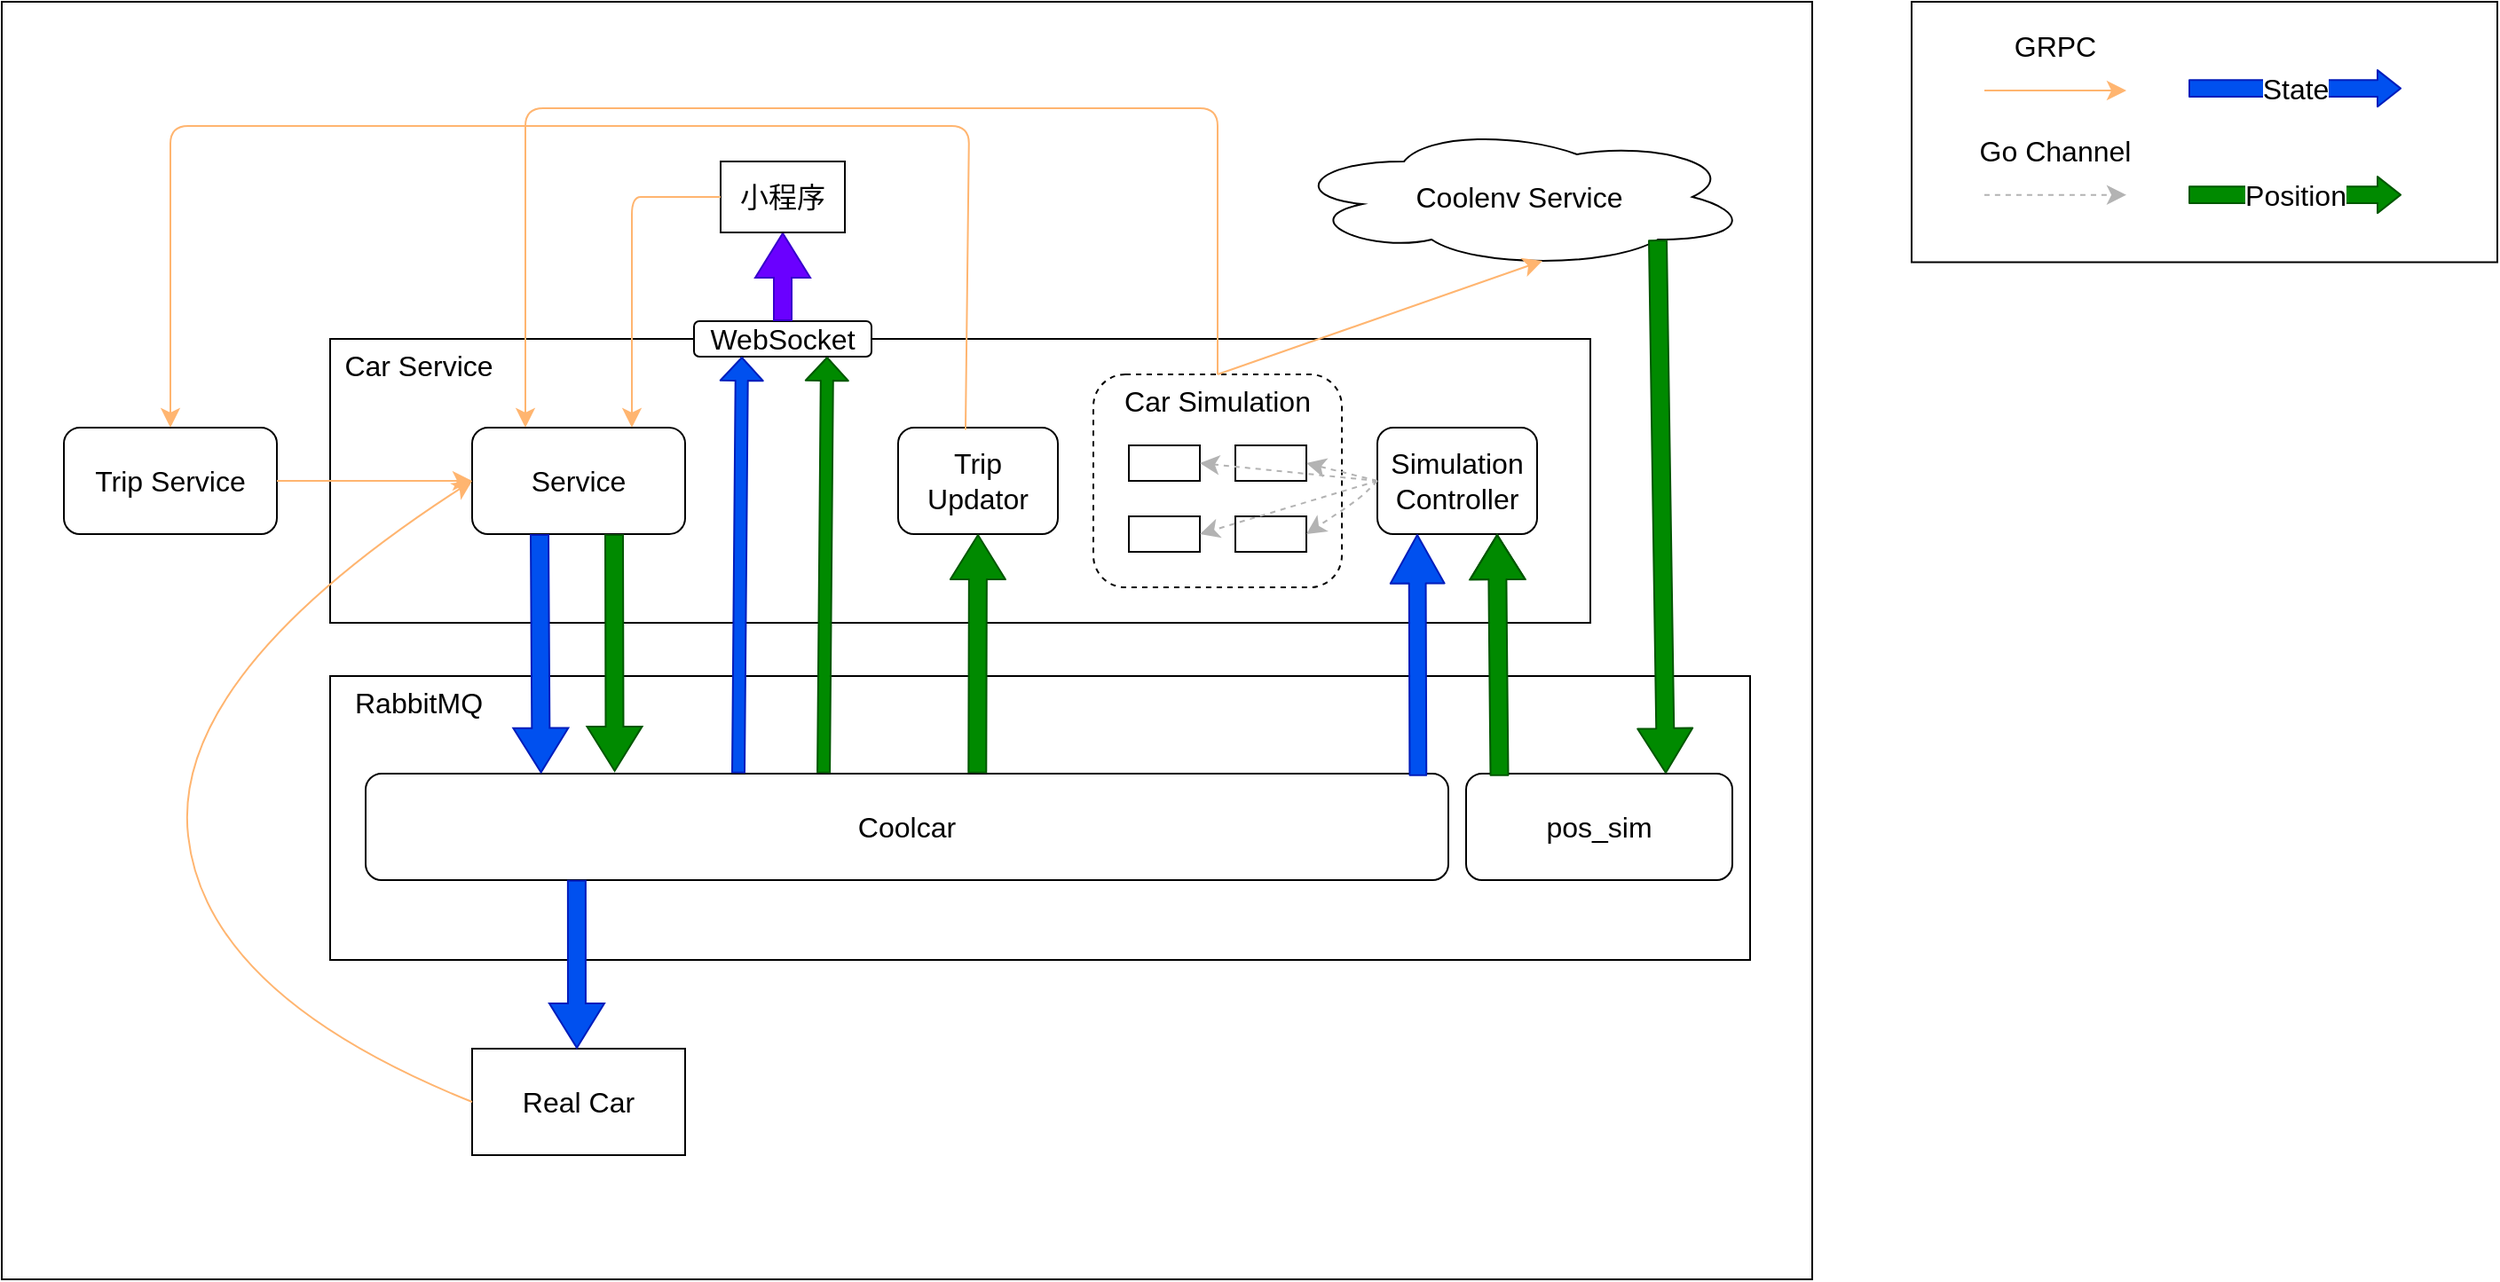 <mxfile version="20.8.16" type="device" pages="4"><diagram id="C5RBs43oDa-KdzZeNtuy" name="汽车服务"><mxGraphModel dx="1727" dy="1173" grid="1" gridSize="10" guides="1" tooltips="1" connect="1" arrows="1" fold="1" page="1" pageScale="1" pageWidth="827" pageHeight="1169" math="0" shadow="0"><root><mxCell id="WIyWlLk6GJQsqaUBKTNV-0"/><mxCell id="WIyWlLk6GJQsqaUBKTNV-1" parent="WIyWlLk6GJQsqaUBKTNV-0"/><mxCell id="1xp7_Ggd1dfBea0VaERh-23" value="" style="rounded=0;whiteSpace=wrap;html=1;fontSize=16;fontColor=#000000;" parent="WIyWlLk6GJQsqaUBKTNV-1" vertex="1"><mxGeometry x="1076" y="70" width="330" height="146.77" as="geometry"/></mxCell><mxCell id="1xp7_Ggd1dfBea0VaERh-8" value="" style="rounded=0;whiteSpace=wrap;html=1;fontSize=26;" parent="WIyWlLk6GJQsqaUBKTNV-1" vertex="1"><mxGeometry y="70" width="1020" height="720" as="geometry"/></mxCell><mxCell id="50MonctWblhKph8kyyen-0" value="" style="rounded=0;whiteSpace=wrap;html=1;fontSize=16;" parent="WIyWlLk6GJQsqaUBKTNV-1" vertex="1"><mxGeometry x="185" y="260" width="710" height="160" as="geometry"/></mxCell><mxCell id="50MonctWblhKph8kyyen-1" value="Car Service" style="text;html=1;strokeColor=none;fillColor=none;align=center;verticalAlign=middle;whiteSpace=wrap;rounded=0;fontSize=16;" parent="WIyWlLk6GJQsqaUBKTNV-1" vertex="1"><mxGeometry x="185" y="260" width="100" height="30" as="geometry"/></mxCell><mxCell id="50MonctWblhKph8kyyen-2" value="" style="rounded=0;whiteSpace=wrap;html=1;fontSize=16;" parent="WIyWlLk6GJQsqaUBKTNV-1" vertex="1"><mxGeometry x="185" y="450" width="800" height="160" as="geometry"/></mxCell><mxCell id="50MonctWblhKph8kyyen-3" value="RabbitMQ" style="text;html=1;strokeColor=none;fillColor=none;align=center;verticalAlign=middle;whiteSpace=wrap;rounded=0;fontSize=16;" parent="WIyWlLk6GJQsqaUBKTNV-1" vertex="1"><mxGeometry x="185" y="450" width="100" height="30" as="geometry"/></mxCell><mxCell id="50MonctWblhKph8kyyen-4" value="Coolcar" style="rounded=1;whiteSpace=wrap;html=1;fontSize=16;" parent="WIyWlLk6GJQsqaUBKTNV-1" vertex="1"><mxGeometry x="205" y="505" width="610" height="60" as="geometry"/></mxCell><mxCell id="50MonctWblhKph8kyyen-5" value="Service" style="rounded=1;whiteSpace=wrap;html=1;fontSize=16;" parent="WIyWlLk6GJQsqaUBKTNV-1" vertex="1"><mxGeometry x="265" y="310" width="120" height="60" as="geometry"/></mxCell><mxCell id="50MonctWblhKph8kyyen-7" value="Real&amp;nbsp;Car" style="rounded=0;whiteSpace=wrap;html=1;fontSize=16;" parent="WIyWlLk6GJQsqaUBKTNV-1" vertex="1"><mxGeometry x="265" y="660" width="120" height="60" as="geometry"/></mxCell><mxCell id="50MonctWblhKph8kyyen-8" value="Trip Service" style="rounded=1;whiteSpace=wrap;html=1;fontSize=16;" parent="WIyWlLk6GJQsqaUBKTNV-1" vertex="1"><mxGeometry x="35" y="310" width="120" height="60" as="geometry"/></mxCell><mxCell id="50MonctWblhKph8kyyen-9" value="" style="endArrow=classic;html=1;rounded=0;fontSize=12;startSize=8;endSize=8;curved=1;entryX=0;entryY=0.5;entryDx=0;entryDy=0;exitX=1;exitY=0.5;exitDx=0;exitDy=0;strokeColor=#FFB570;" parent="WIyWlLk6GJQsqaUBKTNV-1" source="50MonctWblhKph8kyyen-8" target="50MonctWblhKph8kyyen-5" edge="1"><mxGeometry width="50" height="50" relative="1" as="geometry"><mxPoint x="165" y="390" as="sourcePoint"/><mxPoint x="215" y="340" as="targetPoint"/></mxGeometry></mxCell><mxCell id="50MonctWblhKph8kyyen-10" value="" style="endArrow=classic;html=1;rounded=0;fontSize=12;startSize=8;endSize=8;curved=1;exitX=0;exitY=0.5;exitDx=0;exitDy=0;entryX=0;entryY=0.5;entryDx=0;entryDy=0;fillColor=#ffcc99;strokeColor=#FFB570;" parent="WIyWlLk6GJQsqaUBKTNV-1" source="50MonctWblhKph8kyyen-7" target="50MonctWblhKph8kyyen-5" edge="1"><mxGeometry width="50" height="50" relative="1" as="geometry"><mxPoint x="95" y="650" as="sourcePoint"/><mxPoint x="145" y="600" as="targetPoint"/><Array as="points"><mxPoint x="115" y="630"/><mxPoint x="95" y="450"/></Array></mxGeometry></mxCell><mxCell id="50MonctWblhKph8kyyen-11" value="" style="shape=flexArrow;endArrow=classic;html=1;rounded=0;fontSize=12;startSize=8;endSize=8;curved=1;exitX=0.5;exitY=1;exitDx=0;exitDy=0;entryX=0.162;entryY=-0.003;entryDx=0;entryDy=0;entryPerimeter=0;fillColor=#0050ef;strokeColor=#001DBC;" parent="WIyWlLk6GJQsqaUBKTNV-1" target="50MonctWblhKph8kyyen-4" edge="1"><mxGeometry width="50" height="50" relative="1" as="geometry"><mxPoint x="303" y="370" as="sourcePoint"/><mxPoint x="303" y="500" as="targetPoint"/></mxGeometry></mxCell><mxCell id="50MonctWblhKph8kyyen-12" value="" style="shape=flexArrow;endArrow=classic;html=1;rounded=0;fontSize=12;startSize=8;endSize=8;curved=1;exitX=0.195;exitY=0.997;exitDx=0;exitDy=0;fillColor=#0050ef;strokeColor=#001DBC;exitPerimeter=0;" parent="WIyWlLk6GJQsqaUBKTNV-1" source="50MonctWblhKph8kyyen-4" edge="1"><mxGeometry width="50" height="50" relative="1" as="geometry"><mxPoint x="305" y="630" as="sourcePoint"/><mxPoint x="324" y="660" as="targetPoint"/></mxGeometry></mxCell><mxCell id="50MonctWblhKph8kyyen-13" value="" style="shape=flexArrow;endArrow=classic;html=1;rounded=0;fontSize=12;startSize=8;endSize=8;curved=1;exitX=0.5;exitY=1;exitDx=0;exitDy=0;entryX=0.23;entryY=-0.017;entryDx=0;entryDy=0;entryPerimeter=0;fillColor=#008a00;strokeColor=#005700;" parent="WIyWlLk6GJQsqaUBKTNV-1" target="50MonctWblhKph8kyyen-4" edge="1"><mxGeometry width="50" height="50" relative="1" as="geometry"><mxPoint x="345" y="370" as="sourcePoint"/><mxPoint x="345" y="500" as="targetPoint"/></mxGeometry></mxCell><mxCell id="50MonctWblhKph8kyyen-14" value="WebSocket" style="rounded=1;whiteSpace=wrap;html=1;fontSize=16;" parent="WIyWlLk6GJQsqaUBKTNV-1" vertex="1"><mxGeometry x="390" y="250" width="100" height="20" as="geometry"/></mxCell><mxCell id="50MonctWblhKph8kyyen-17" value="" style="shape=flexArrow;endArrow=classic;html=1;rounded=0;fontSize=12;startSize=8;endSize=8;curved=1;exitX=0.5;exitY=0;exitDx=0;exitDy=0;fillColor=#6a00ff;strokeColor=#3700CC;entryX=0.5;entryY=1;entryDx=0;entryDy=0;" parent="WIyWlLk6GJQsqaUBKTNV-1" source="50MonctWblhKph8kyyen-14" target="50MonctWblhKph8kyyen-18" edge="1"><mxGeometry width="50" height="50" relative="1" as="geometry"><mxPoint x="435" y="230" as="sourcePoint"/><mxPoint x="455" y="200" as="targetPoint"/></mxGeometry></mxCell><mxCell id="50MonctWblhKph8kyyen-18" value="小程序" style="rounded=0;whiteSpace=wrap;html=1;fontSize=16;" parent="WIyWlLk6GJQsqaUBKTNV-1" vertex="1"><mxGeometry x="405" y="160" width="70" height="40" as="geometry"/></mxCell><mxCell id="50MonctWblhKph8kyyen-19" value="" style="endArrow=classic;html=1;rounded=1;fontSize=12;startSize=4;endSize=8;exitX=0;exitY=0.5;exitDx=0;exitDy=0;strokeColor=#FFB570;entryX=0.75;entryY=0;entryDx=0;entryDy=0;" parent="WIyWlLk6GJQsqaUBKTNV-1" source="50MonctWblhKph8kyyen-18" target="50MonctWblhKph8kyyen-5" edge="1"><mxGeometry width="50" height="50" relative="1" as="geometry"><mxPoint x="295" y="180" as="sourcePoint"/><mxPoint x="345" y="130" as="targetPoint"/><Array as="points"><mxPoint x="375" y="180"/><mxPoint x="355" y="180"/></Array></mxGeometry></mxCell><mxCell id="50MonctWblhKph8kyyen-20" value="Trip Updator" style="rounded=1;whiteSpace=wrap;html=1;fontSize=16;" parent="WIyWlLk6GJQsqaUBKTNV-1" vertex="1"><mxGeometry x="505" y="310" width="90" height="60" as="geometry"/></mxCell><mxCell id="50MonctWblhKph8kyyen-22" value="" style="endArrow=classic;html=1;rounded=1;fontSize=12;startSize=4;endSize=8;entryX=0.5;entryY=0;entryDx=0;entryDy=0;fillColor=#ffcc99;strokeColor=#FFB570;exitX=0.422;exitY=0.02;exitDx=0;exitDy=0;exitPerimeter=0;" parent="WIyWlLk6GJQsqaUBKTNV-1" source="50MonctWblhKph8kyyen-20" target="50MonctWblhKph8kyyen-8" edge="1"><mxGeometry width="50" height="50" relative="1" as="geometry"><mxPoint x="575" y="310" as="sourcePoint"/><mxPoint x="625" y="260" as="targetPoint"/><Array as="points"><mxPoint x="545" y="140"/><mxPoint x="95" y="140"/></Array></mxGeometry></mxCell><mxCell id="50MonctWblhKph8kyyen-23" value="pos_sim" style="rounded=1;whiteSpace=wrap;html=1;fontSize=16;" parent="WIyWlLk6GJQsqaUBKTNV-1" vertex="1"><mxGeometry x="825" y="505" width="150" height="60" as="geometry"/></mxCell><mxCell id="50MonctWblhKph8kyyen-24" value="Simulation Controller" style="rounded=1;whiteSpace=wrap;html=1;fontSize=16;" parent="WIyWlLk6GJQsqaUBKTNV-1" vertex="1"><mxGeometry x="775" y="310" width="90" height="60" as="geometry"/></mxCell><mxCell id="50MonctWblhKph8kyyen-25" value="Coolenv Service" style="ellipse;shape=cloud;whiteSpace=wrap;html=1;fontSize=16;" parent="WIyWlLk6GJQsqaUBKTNV-1" vertex="1"><mxGeometry x="725" y="140" width="260" height="80" as="geometry"/></mxCell><mxCell id="50MonctWblhKph8kyyen-26" value="" style="rounded=1;whiteSpace=wrap;html=1;fontSize=16;dashed=1;" parent="WIyWlLk6GJQsqaUBKTNV-1" vertex="1"><mxGeometry x="615" y="280" width="140" height="120" as="geometry"/></mxCell><mxCell id="50MonctWblhKph8kyyen-28" value="" style="shape=flexArrow;endArrow=classic;html=1;rounded=1;strokeColor=#001DBC;fontSize=12;startSize=4;endSize=8.765;exitX=0.972;exitY=0.023;exitDx=0;exitDy=0;exitPerimeter=0;entryX=0.25;entryY=1;entryDx=0;entryDy=0;fillColor=#0050ef;width=9.412;" parent="WIyWlLk6GJQsqaUBKTNV-1" source="50MonctWblhKph8kyyen-4" target="50MonctWblhKph8kyyen-24" edge="1"><mxGeometry width="50" height="50" relative="1" as="geometry"><mxPoint x="715" y="520" as="sourcePoint"/><mxPoint x="765" y="470" as="targetPoint"/></mxGeometry></mxCell><mxCell id="50MonctWblhKph8kyyen-29" value="" style="shape=flexArrow;endArrow=classic;html=1;rounded=1;strokeColor=#005700;fontSize=12;startSize=4;endSize=8;entryX=0.75;entryY=1;entryDx=0;entryDy=0;exitX=0.125;exitY=0.023;exitDx=0;exitDy=0;exitPerimeter=0;fillColor=#008a00;" parent="WIyWlLk6GJQsqaUBKTNV-1" source="50MonctWblhKph8kyyen-23" target="50MonctWblhKph8kyyen-24" edge="1"><mxGeometry width="50" height="50" relative="1" as="geometry"><mxPoint x="843" y="510" as="sourcePoint"/><mxPoint x="895" y="470" as="targetPoint"/><Array as="points"><mxPoint x="843" y="430"/></Array></mxGeometry></mxCell><mxCell id="50MonctWblhKph8kyyen-31" value="" style="shape=flexArrow;endArrow=classic;html=1;rounded=1;strokeColor=#005700;fontSize=12;startSize=4;endSize=4;entryX=0.75;entryY=1;entryDx=0;entryDy=0;exitX=0.423;exitY=-0.003;exitDx=0;exitDy=0;exitPerimeter=0;fillColor=#008a00;endWidth=16;width=7;" parent="WIyWlLk6GJQsqaUBKTNV-1" source="50MonctWblhKph8kyyen-4" target="50MonctWblhKph8kyyen-14" edge="1"><mxGeometry width="50" height="50" relative="1" as="geometry"><mxPoint x="435" y="450" as="sourcePoint"/><mxPoint x="485" y="400" as="targetPoint"/></mxGeometry></mxCell><mxCell id="50MonctWblhKph8kyyen-32" value="" style="endArrow=classic;html=1;rounded=1;strokeColor=#FFB570;fontSize=12;startSize=4;endSize=8;entryX=0.55;entryY=0.95;entryDx=0;entryDy=0;entryPerimeter=0;" parent="WIyWlLk6GJQsqaUBKTNV-1" target="50MonctWblhKph8kyyen-25" edge="1"><mxGeometry width="50" height="50" relative="1" as="geometry"><mxPoint x="685" y="280" as="sourcePoint"/><mxPoint x="735" y="230" as="targetPoint"/></mxGeometry></mxCell><mxCell id="50MonctWblhKph8kyyen-33" value="" style="shape=flexArrow;endArrow=classic;html=1;rounded=1;strokeColor=#005700;fontSize=12;startSize=4;endSize=8;entryX=0.75;entryY=0;entryDx=0;entryDy=0;exitX=0.8;exitY=0.8;exitDx=0;exitDy=0;exitPerimeter=0;fillColor=#008a00;" parent="WIyWlLk6GJQsqaUBKTNV-1" source="50MonctWblhKph8kyyen-25" target="50MonctWblhKph8kyyen-23" edge="1"><mxGeometry width="50" height="50" relative="1" as="geometry"><mxPoint x="925" y="330" as="sourcePoint"/><mxPoint x="975" y="280" as="targetPoint"/></mxGeometry></mxCell><mxCell id="50MonctWblhKph8kyyen-35" value="" style="rounded=0;whiteSpace=wrap;html=1;fontSize=16;" parent="WIyWlLk6GJQsqaUBKTNV-1" vertex="1"><mxGeometry x="635" y="320" width="40" height="20" as="geometry"/></mxCell><mxCell id="50MonctWblhKph8kyyen-36" value="" style="rounded=0;whiteSpace=wrap;html=1;fontSize=16;" parent="WIyWlLk6GJQsqaUBKTNV-1" vertex="1"><mxGeometry x="635" y="360" width="40" height="20" as="geometry"/></mxCell><mxCell id="50MonctWblhKph8kyyen-37" value="" style="rounded=0;whiteSpace=wrap;html=1;fontSize=16;" parent="WIyWlLk6GJQsqaUBKTNV-1" vertex="1"><mxGeometry x="695" y="360" width="40" height="20" as="geometry"/></mxCell><mxCell id="50MonctWblhKph8kyyen-38" value="" style="rounded=0;whiteSpace=wrap;html=1;fontSize=16;" parent="WIyWlLk6GJQsqaUBKTNV-1" vertex="1"><mxGeometry x="695" y="320" width="40" height="20" as="geometry"/></mxCell><mxCell id="50MonctWblhKph8kyyen-40" value="Car Simulation" style="text;html=1;strokeColor=none;fillColor=none;align=center;verticalAlign=middle;whiteSpace=wrap;rounded=0;fontSize=16;" parent="WIyWlLk6GJQsqaUBKTNV-1" vertex="1"><mxGeometry x="625" y="280" width="120" height="30" as="geometry"/></mxCell><mxCell id="50MonctWblhKph8kyyen-41" value="" style="shape=flexArrow;endArrow=classic;html=1;rounded=1;strokeColor=#005700;fontSize=12;startSize=4;endSize=8;entryX=0.5;entryY=1;entryDx=0;entryDy=0;exitX=0.565;exitY=-0.003;exitDx=0;exitDy=0;exitPerimeter=0;fillColor=#008a00;" parent="WIyWlLk6GJQsqaUBKTNV-1" source="50MonctWblhKph8kyyen-4" target="50MonctWblhKph8kyyen-20" edge="1"><mxGeometry width="50" height="50" relative="1" as="geometry"><mxPoint x="535" y="460" as="sourcePoint"/><mxPoint x="585" y="410" as="targetPoint"/></mxGeometry></mxCell><mxCell id="50MonctWblhKph8kyyen-42" value="" style="endArrow=classic;html=1;rounded=1;strokeColor=#B3B3B3;fontSize=12;startSize=4;endSize=8;entryX=1;entryY=0.5;entryDx=0;entryDy=0;exitX=0;exitY=0.5;exitDx=0;exitDy=0;dashed=1;" parent="WIyWlLk6GJQsqaUBKTNV-1" source="50MonctWblhKph8kyyen-24" target="50MonctWblhKph8kyyen-38" edge="1"><mxGeometry width="50" height="50" relative="1" as="geometry"><mxPoint x="685" y="520" as="sourcePoint"/><mxPoint x="735" y="470" as="targetPoint"/></mxGeometry></mxCell><mxCell id="50MonctWblhKph8kyyen-43" value="" style="endArrow=classic;html=1;rounded=1;strokeColor=#B3B3B3;fontSize=12;startSize=4;endSize=8;entryX=1;entryY=0.5;entryDx=0;entryDy=0;dashed=1;" parent="WIyWlLk6GJQsqaUBKTNV-1" target="50MonctWblhKph8kyyen-37" edge="1"><mxGeometry width="50" height="50" relative="1" as="geometry"><mxPoint x="775" y="340" as="sourcePoint"/><mxPoint x="745" y="340" as="targetPoint"/><Array as="points"><mxPoint x="765" y="350"/></Array></mxGeometry></mxCell><mxCell id="50MonctWblhKph8kyyen-44" value="" style="endArrow=classic;html=1;rounded=1;strokeColor=#B3B3B3;fontSize=12;startSize=4;endSize=8;entryX=1;entryY=0.5;entryDx=0;entryDy=0;dashed=1;exitX=0;exitY=0.5;exitDx=0;exitDy=0;" parent="WIyWlLk6GJQsqaUBKTNV-1" source="50MonctWblhKph8kyyen-24" target="50MonctWblhKph8kyyen-35" edge="1"><mxGeometry width="50" height="50" relative="1" as="geometry"><mxPoint x="785" y="350" as="sourcePoint"/><mxPoint x="745" y="380" as="targetPoint"/><Array as="points"/></mxGeometry></mxCell><mxCell id="50MonctWblhKph8kyyen-45" value="" style="endArrow=classic;html=1;rounded=1;strokeColor=#B3B3B3;fontSize=12;startSize=4;endSize=8;entryX=1;entryY=0.5;entryDx=0;entryDy=0;dashed=1;exitX=0;exitY=0.5;exitDx=0;exitDy=0;" parent="WIyWlLk6GJQsqaUBKTNV-1" source="50MonctWblhKph8kyyen-24" target="50MonctWblhKph8kyyen-36" edge="1"><mxGeometry width="50" height="50" relative="1" as="geometry"><mxPoint x="795" y="360" as="sourcePoint"/><mxPoint x="755" y="390" as="targetPoint"/><Array as="points"/></mxGeometry></mxCell><mxCell id="50MonctWblhKph8kyyen-46" value="" style="endArrow=classic;html=1;rounded=1;strokeColor=#FFB570;fontSize=12;startSize=4;endSize=8;entryX=0.25;entryY=0;entryDx=0;entryDy=0;" parent="WIyWlLk6GJQsqaUBKTNV-1" target="50MonctWblhKph8kyyen-5" edge="1"><mxGeometry width="50" height="50" relative="1" as="geometry"><mxPoint x="685" y="280" as="sourcePoint"/><mxPoint x="735" y="230" as="targetPoint"/><Array as="points"><mxPoint x="685" y="130"/><mxPoint x="295" y="130"/></Array></mxGeometry></mxCell><mxCell id="50MonctWblhKph8kyyen-47" value="" style="shape=flexArrow;endArrow=classic;html=1;rounded=1;strokeColor=#001DBC;fontSize=12;startSize=4;endSize=4;entryX=0.75;entryY=1;entryDx=0;entryDy=0;exitX=0.423;exitY=-0.003;exitDx=0;exitDy=0;exitPerimeter=0;fillColor=#0050ef;endWidth=16;width=7;" parent="WIyWlLk6GJQsqaUBKTNV-1" edge="1"><mxGeometry width="50" height="50" relative="1" as="geometry"><mxPoint x="415" y="504.82" as="sourcePoint"/><mxPoint x="416.97" y="270" as="targetPoint"/></mxGeometry></mxCell><mxCell id="1xp7_Ggd1dfBea0VaERh-16" value="" style="endArrow=classic;html=1;rounded=0;fontSize=26;startSize=8;endSize=8;curved=1;strokeColor=#FFB570;" parent="WIyWlLk6GJQsqaUBKTNV-1" edge="1"><mxGeometry width="50" height="50" relative="1" as="geometry"><mxPoint x="1117" y="120" as="sourcePoint"/><mxPoint x="1197" y="120" as="targetPoint"/></mxGeometry></mxCell><mxCell id="1xp7_Ggd1dfBea0VaERh-17" value="GRPC" style="text;html=1;strokeColor=none;fillColor=none;align=center;verticalAlign=middle;whiteSpace=wrap;rounded=0;fontSize=16;" parent="WIyWlLk6GJQsqaUBKTNV-1" vertex="1"><mxGeometry x="1127" y="80" width="60" height="30" as="geometry"/></mxCell><mxCell id="1xp7_Ggd1dfBea0VaERh-18" value="" style="endArrow=classic;html=1;rounded=0;strokeColor=#B3B3B3;fontSize=16;startSize=8;endSize=8;curved=1;dashed=1;" parent="WIyWlLk6GJQsqaUBKTNV-1" edge="1"><mxGeometry width="50" height="50" relative="1" as="geometry"><mxPoint x="1117" y="178.82" as="sourcePoint"/><mxPoint x="1197" y="178.82" as="targetPoint"/></mxGeometry></mxCell><mxCell id="1xp7_Ggd1dfBea0VaERh-19" value="Go Channel" style="text;html=1;strokeColor=none;fillColor=none;align=center;verticalAlign=middle;whiteSpace=wrap;rounded=0;fontSize=16;" parent="WIyWlLk6GJQsqaUBKTNV-1" vertex="1"><mxGeometry x="1097" y="138.82" width="120" height="30" as="geometry"/></mxCell><mxCell id="1xp7_Ggd1dfBea0VaERh-20" value="State" style="shape=flexArrow;endArrow=classic;html=1;rounded=1;strokeColor=#001DBC;fontSize=16;startSize=4;endSize=4;fillColor=#0050ef;width=9.412;endWidth=10.104;fontColor=#000000;" parent="WIyWlLk6GJQsqaUBKTNV-1" edge="1"><mxGeometry width="50" height="50" relative="1" as="geometry"><mxPoint x="1232" y="118.82" as="sourcePoint"/><mxPoint x="1352" y="118.82" as="targetPoint"/></mxGeometry></mxCell><mxCell id="1xp7_Ggd1dfBea0VaERh-22" value="Position" style="shape=flexArrow;endArrow=classic;html=1;rounded=1;strokeColor=#005700;fontSize=16;startSize=4;endSize=4;fillColor=#008a00;width=9.412;endWidth=10.104;fontColor=#000000;" parent="WIyWlLk6GJQsqaUBKTNV-1" edge="1"><mxGeometry width="50" height="50" relative="1" as="geometry"><mxPoint x="1232" y="178.82" as="sourcePoint"/><mxPoint x="1352" y="178.82" as="targetPoint"/></mxGeometry></mxCell></root></mxGraphModel></diagram><diagram id="SpkOlYNgrOOzwrqoYmDt" name="更新行程状态和小程序展示"><mxGraphModel dx="2590" dy="960" grid="0" gridSize="10" guides="1" tooltips="1" connect="1" arrows="1" fold="1" page="0" pageScale="1" pageWidth="827" pageHeight="1169" math="0" shadow="0"><root><mxCell id="0"/><mxCell id="1" parent="0"/><mxCell id="jGS-f1bE2FL5_L6FgINS-1" value="" style="rounded=0;whiteSpace=wrap;html=1;fontSize=16;fontColor=#000000;" vertex="1" parent="1"><mxGeometry x="747" y="930" width="330" height="146.77" as="geometry"/></mxCell><mxCell id="jGS-f1bE2FL5_L6FgINS-4" value="" style="rounded=0;whiteSpace=wrap;html=1;fontSize=26;" vertex="1" parent="1"><mxGeometry y="930" width="680" height="640" as="geometry"/></mxCell><mxCell id="jGS-f1bE2FL5_L6FgINS-79" value="" style="rounded=0;whiteSpace=wrap;html=1;fontSize=16;" vertex="1" parent="1"><mxGeometry x="185" y="1120" width="450" height="160" as="geometry"/></mxCell><mxCell id="jGS-f1bE2FL5_L6FgINS-80" value="Car Service" style="text;html=1;strokeColor=none;fillColor=none;align=center;verticalAlign=middle;whiteSpace=wrap;rounded=0;fontSize=16;" vertex="1" parent="1"><mxGeometry x="185" y="1120" width="100" height="30" as="geometry"/></mxCell><mxCell id="jGS-f1bE2FL5_L6FgINS-81" value="" style="rounded=0;whiteSpace=wrap;html=1;fontSize=16;" vertex="1" parent="1"><mxGeometry x="185" y="1310" width="450" height="160" as="geometry"/></mxCell><mxCell id="jGS-f1bE2FL5_L6FgINS-82" value="RabbitMQ" style="text;html=1;strokeColor=none;fillColor=none;align=center;verticalAlign=middle;whiteSpace=wrap;rounded=0;fontSize=16;" vertex="1" parent="1"><mxGeometry x="185" y="1310" width="100" height="30" as="geometry"/></mxCell><mxCell id="jGS-f1bE2FL5_L6FgINS-83" value="Coolcar" style="rounded=1;whiteSpace=wrap;html=1;fontSize=16;" vertex="1" parent="1"><mxGeometry x="205" y="1365" width="390" height="60" as="geometry"/></mxCell><mxCell id="jGS-f1bE2FL5_L6FgINS-84" value="Service" style="rounded=1;whiteSpace=wrap;html=1;fontSize=16;" vertex="1" parent="1"><mxGeometry x="265" y="1170" width="120" height="60" as="geometry"/></mxCell><mxCell id="jGS-f1bE2FL5_L6FgINS-85" value="Trip Service" style="rounded=1;whiteSpace=wrap;html=1;fontSize=16;" vertex="1" parent="1"><mxGeometry x="35" y="1170" width="120" height="60" as="geometry"/></mxCell><mxCell id="jGS-f1bE2FL5_L6FgINS-86" value="" style="shape=flexArrow;endArrow=classic;html=1;rounded=0;fontSize=12;startSize=8;endSize=8;curved=1;exitX=0.5;exitY=1;exitDx=0;exitDy=0;entryX=0.25;entryY=0;entryDx=0;entryDy=0;fillColor=#0050ef;strokeColor=#001DBC;" edge="1" parent="1" target="jGS-f1bE2FL5_L6FgINS-83"><mxGeometry width="50" height="50" relative="1" as="geometry"><mxPoint x="303" y="1230" as="sourcePoint"/><mxPoint x="303" y="1360" as="targetPoint"/></mxGeometry></mxCell><mxCell id="jGS-f1bE2FL5_L6FgINS-87" value="" style="shape=flexArrow;endArrow=classic;html=1;rounded=0;fontSize=12;startSize=8;endSize=8;curved=1;exitX=0.5;exitY=1;exitDx=0;exitDy=0;entryX=0.355;entryY=0.006;entryDx=0;entryDy=0;entryPerimeter=0;fillColor=#008a00;strokeColor=#005700;" edge="1" parent="1" target="jGS-f1bE2FL5_L6FgINS-83"><mxGeometry width="50" height="50" relative="1" as="geometry"><mxPoint x="345" y="1230" as="sourcePoint"/><mxPoint x="345" y="1360" as="targetPoint"/></mxGeometry></mxCell><mxCell id="jGS-f1bE2FL5_L6FgINS-88" value="WebSocket" style="rounded=1;whiteSpace=wrap;html=1;fontSize=16;" vertex="1" parent="1"><mxGeometry x="390" y="1110" width="100" height="20" as="geometry"/></mxCell><mxCell id="jGS-f1bE2FL5_L6FgINS-89" value="" style="shape=flexArrow;endArrow=classic;html=1;rounded=0;fontSize=12;startSize=8;endSize=8;curved=1;exitX=0.5;exitY=0;exitDx=0;exitDy=0;fillColor=#6a00ff;strokeColor=#3700CC;entryX=0.5;entryY=1;entryDx=0;entryDy=0;" edge="1" parent="1" source="jGS-f1bE2FL5_L6FgINS-88" target="jGS-f1bE2FL5_L6FgINS-90"><mxGeometry width="50" height="50" relative="1" as="geometry"><mxPoint x="435" y="1090" as="sourcePoint"/><mxPoint x="455" y="1060" as="targetPoint"/></mxGeometry></mxCell><mxCell id="jGS-f1bE2FL5_L6FgINS-90" value="小程序" style="rounded=0;whiteSpace=wrap;html=1;fontSize=16;" vertex="1" parent="1"><mxGeometry x="405" y="1020" width="70" height="40" as="geometry"/></mxCell><mxCell id="jGS-f1bE2FL5_L6FgINS-91" value="" style="endArrow=classic;html=1;rounded=1;fontSize=12;startSize=4;endSize=8;exitX=0;exitY=0.5;exitDx=0;exitDy=0;strokeColor=#FFB570;entryX=0.5;entryY=0;entryDx=0;entryDy=0;" edge="1" parent="1" source="jGS-f1bE2FL5_L6FgINS-90" target="jGS-f1bE2FL5_L6FgINS-84"><mxGeometry width="50" height="50" relative="1" as="geometry"><mxPoint x="295" y="1040" as="sourcePoint"/><mxPoint x="345" y="990" as="targetPoint"/><Array as="points"><mxPoint x="375" y="1040"/><mxPoint x="325" y="1040"/></Array></mxGeometry></mxCell><mxCell id="jGS-f1bE2FL5_L6FgINS-92" value="车的位置在哪里" style="edgeLabel;html=1;align=center;verticalAlign=middle;resizable=0;points=[];fontSize=16;" vertex="1" connectable="0" parent="jGS-f1bE2FL5_L6FgINS-91"><mxGeometry x="0.091" y="2" relative="1" as="geometry"><mxPoint as="offset"/></mxGeometry></mxCell><mxCell id="jGS-f1bE2FL5_L6FgINS-93" value="Trip Updator" style="rounded=1;whiteSpace=wrap;html=1;fontSize=16;" vertex="1" parent="1"><mxGeometry x="505" y="1170" width="90" height="60" as="geometry"/></mxCell><mxCell id="jGS-f1bE2FL5_L6FgINS-94" value="" style="endArrow=classic;html=1;rounded=1;fontSize=12;startSize=4;endSize=8;entryX=0.5;entryY=0;entryDx=0;entryDy=0;fillColor=#ffcc99;strokeColor=#FFB570;exitX=0.422;exitY=0.02;exitDx=0;exitDy=0;exitPerimeter=0;" edge="1" parent="1" source="jGS-f1bE2FL5_L6FgINS-93" target="jGS-f1bE2FL5_L6FgINS-85"><mxGeometry width="50" height="50" relative="1" as="geometry"><mxPoint x="575" y="1170" as="sourcePoint"/><mxPoint x="625" y="1120" as="targetPoint"/><Array as="points"><mxPoint x="545" y="1000"/><mxPoint x="95" y="1000"/></Array></mxGeometry></mxCell><mxCell id="jGS-f1bE2FL5_L6FgINS-95" value="更新车的位置" style="edgeLabel;html=1;align=center;verticalAlign=middle;resizable=0;points=[];fontSize=16;" vertex="1" connectable="0" parent="jGS-f1bE2FL5_L6FgINS-94"><mxGeometry x="0.041" y="-3" relative="1" as="geometry"><mxPoint as="offset"/></mxGeometry></mxCell><mxCell id="jGS-f1bE2FL5_L6FgINS-96" value="" style="shape=flexArrow;endArrow=classic;html=1;rounded=1;strokeColor=#005700;fontSize=12;startSize=4;endSize=4;entryX=0.75;entryY=1;entryDx=0;entryDy=0;exitX=0.664;exitY=0.006;exitDx=0;exitDy=0;exitPerimeter=0;fillColor=#008a00;endWidth=16;width=7;" edge="1" parent="1" source="jGS-f1bE2FL5_L6FgINS-83" target="jGS-f1bE2FL5_L6FgINS-88"><mxGeometry width="50" height="50" relative="1" as="geometry"><mxPoint x="435" y="1310" as="sourcePoint"/><mxPoint x="485" y="1260" as="targetPoint"/></mxGeometry></mxCell><mxCell id="jGS-f1bE2FL5_L6FgINS-97" value="" style="shape=flexArrow;endArrow=classic;html=1;rounded=1;strokeColor=#005700;fontSize=12;startSize=4;endSize=8;entryX=0.5;entryY=1;entryDx=0;entryDy=0;exitX=0.885;exitY=0.006;exitDx=0;exitDy=0;exitPerimeter=0;fillColor=#008a00;" edge="1" parent="1" source="jGS-f1bE2FL5_L6FgINS-83" target="jGS-f1bE2FL5_L6FgINS-93"><mxGeometry width="50" height="50" relative="1" as="geometry"><mxPoint x="535" y="1320" as="sourcePoint"/><mxPoint x="585" y="1270" as="targetPoint"/></mxGeometry></mxCell><mxCell id="jGS-f1bE2FL5_L6FgINS-98" value="" style="shape=flexArrow;endArrow=classic;html=1;rounded=1;strokeColor=#001DBC;fontSize=12;startSize=4;endSize=4;entryX=0.75;entryY=1;entryDx=0;entryDy=0;exitX=0.423;exitY=-0.003;exitDx=0;exitDy=0;exitPerimeter=0;fillColor=#0050ef;endWidth=16;width=7;" edge="1" parent="1"><mxGeometry width="50" height="50" relative="1" as="geometry"><mxPoint x="415" y="1364.82" as="sourcePoint"/><mxPoint x="416.97" y="1130" as="targetPoint"/></mxGeometry></mxCell><mxCell id="jGS-f1bE2FL5_L6FgINS-105" value="更新行程状态和小程序展示" style="text;html=1;strokeColor=none;fillColor=none;align=center;verticalAlign=middle;whiteSpace=wrap;rounded=0;fontSize=26;" vertex="1" parent="1"><mxGeometry y="932.5" width="325" height="30" as="geometry"/></mxCell><mxCell id="jGS-f1bE2FL5_L6FgINS-106" value="" style="endArrow=classic;html=1;rounded=0;fontSize=26;startSize=8;endSize=8;curved=1;strokeColor=#FFB570;" edge="1" parent="1"><mxGeometry width="50" height="50" relative="1" as="geometry"><mxPoint x="788" y="980" as="sourcePoint"/><mxPoint x="868" y="980" as="targetPoint"/></mxGeometry></mxCell><mxCell id="jGS-f1bE2FL5_L6FgINS-107" value="GRPC" style="text;html=1;strokeColor=none;fillColor=none;align=center;verticalAlign=middle;whiteSpace=wrap;rounded=0;fontSize=16;" vertex="1" parent="1"><mxGeometry x="798" y="940" width="60" height="30" as="geometry"/></mxCell><mxCell id="jGS-f1bE2FL5_L6FgINS-110" value="" style="endArrow=classic;html=1;rounded=0;strokeColor=#B3B3B3;fontSize=16;startSize=8;endSize=8;curved=1;dashed=1;" edge="1" parent="1"><mxGeometry width="50" height="50" relative="1" as="geometry"><mxPoint x="788" y="1038.82" as="sourcePoint"/><mxPoint x="868" y="1038.82" as="targetPoint"/></mxGeometry></mxCell><mxCell id="jGS-f1bE2FL5_L6FgINS-111" value="Go Channel" style="text;html=1;strokeColor=none;fillColor=none;align=center;verticalAlign=middle;whiteSpace=wrap;rounded=0;fontSize=16;" vertex="1" parent="1"><mxGeometry x="768" y="998.82" width="120" height="30" as="geometry"/></mxCell><mxCell id="jGS-f1bE2FL5_L6FgINS-112" value="State" style="shape=flexArrow;endArrow=classic;html=1;rounded=1;strokeColor=#001DBC;fontSize=16;startSize=4;endSize=4;fillColor=#0050ef;width=9.412;endWidth=10.104;fontColor=#000000;" edge="1" parent="1"><mxGeometry width="50" height="50" relative="1" as="geometry"><mxPoint x="903" y="978.82" as="sourcePoint"/><mxPoint x="1023" y="978.82" as="targetPoint"/></mxGeometry></mxCell><mxCell id="jGS-f1bE2FL5_L6FgINS-113" value="Position" style="shape=flexArrow;endArrow=classic;html=1;rounded=1;strokeColor=#005700;fontSize=16;startSize=4;endSize=4;fillColor=#008a00;width=9.412;endWidth=10.104;fontColor=#000000;" edge="1" parent="1"><mxGeometry width="50" height="50" relative="1" as="geometry"><mxPoint x="903" y="1038.82" as="sourcePoint"/><mxPoint x="1023" y="1038.82" as="targetPoint"/></mxGeometry></mxCell></root></mxGraphModel></diagram><diagram id="PIZjvvQ49IcwuepHJLd-" name="模拟汽车移动"><mxGraphModel dx="1080" dy="206" grid="0" gridSize="10" guides="1" tooltips="1" connect="1" arrows="1" fold="1" page="0" pageScale="1" pageWidth="827" pageHeight="1169" math="0" shadow="0"><root><mxCell id="0"/><mxCell id="1" parent="0"/><mxCell id="oi5IlAuYKxQrbmuM7bOx-1" value="" style="rounded=0;whiteSpace=wrap;html=1;fontSize=16;fontColor=#000000;" vertex="1" parent="1"><mxGeometry x="1679" y="935" width="330" height="146.77" as="geometry"/></mxCell><mxCell id="oi5IlAuYKxQrbmuM7bOx-5" value="" style="rounded=0;whiteSpace=wrap;html=1;fontSize=26;" vertex="1" parent="1"><mxGeometry x="770" y="935" width="850" height="635" as="geometry"/></mxCell><mxCell id="oi5IlAuYKxQrbmuM7bOx-57" value="" style="rounded=0;whiteSpace=wrap;html=1;fontSize=16;" vertex="1" parent="1"><mxGeometry x="825" y="1142.5" width="655" height="160" as="geometry"/></mxCell><mxCell id="oi5IlAuYKxQrbmuM7bOx-58" value="Car Service" style="text;html=1;strokeColor=none;fillColor=none;align=center;verticalAlign=middle;whiteSpace=wrap;rounded=0;fontSize=16;" vertex="1" parent="1"><mxGeometry x="825" y="1142.5" width="100" height="30" as="geometry"/></mxCell><mxCell id="oi5IlAuYKxQrbmuM7bOx-59" value="" style="rounded=0;whiteSpace=wrap;html=1;fontSize=16;" vertex="1" parent="1"><mxGeometry x="825" y="1332.5" width="765" height="160" as="geometry"/></mxCell><mxCell id="oi5IlAuYKxQrbmuM7bOx-60" value="RabbitMQ" style="text;html=1;strokeColor=none;fillColor=none;align=center;verticalAlign=middle;whiteSpace=wrap;rounded=0;fontSize=16;" vertex="1" parent="1"><mxGeometry x="825" y="1332.5" width="100" height="30" as="geometry"/></mxCell><mxCell id="oi5IlAuYKxQrbmuM7bOx-61" value="Coolcar" style="rounded=1;whiteSpace=wrap;html=1;fontSize=16;" vertex="1" parent="1"><mxGeometry x="845" y="1387.5" width="525" height="60" as="geometry"/></mxCell><mxCell id="oi5IlAuYKxQrbmuM7bOx-62" value="Service" style="rounded=1;whiteSpace=wrap;html=1;fontSize=16;" vertex="1" parent="1"><mxGeometry x="905" y="1192.5" width="120" height="60" as="geometry"/></mxCell><mxCell id="oi5IlAuYKxQrbmuM7bOx-63" value="" style="shape=flexArrow;endArrow=classic;html=1;rounded=0;fontSize=12;startSize=8;endSize=8;curved=1;exitX=0.5;exitY=1;exitDx=0;exitDy=0;entryX=0.188;entryY=-0.03;entryDx=0;entryDy=0;entryPerimeter=0;fillColor=#0050ef;strokeColor=#001DBC;" edge="1" parent="1" target="oi5IlAuYKxQrbmuM7bOx-61"><mxGeometry width="50" height="50" relative="1" as="geometry"><mxPoint x="943" y="1252.5" as="sourcePoint"/><mxPoint x="943" y="1382.5" as="targetPoint"/></mxGeometry></mxCell><mxCell id="oi5IlAuYKxQrbmuM7bOx-64" value="" style="shape=flexArrow;endArrow=classic;html=1;rounded=0;fontSize=12;startSize=8;endSize=8;curved=1;exitX=0.5;exitY=1;exitDx=0;exitDy=0;entryX=0.268;entryY=0.009;entryDx=0;entryDy=0;entryPerimeter=0;fillColor=#008a00;strokeColor=#005700;" edge="1" parent="1" target="oi5IlAuYKxQrbmuM7bOx-61"><mxGeometry width="50" height="50" relative="1" as="geometry"><mxPoint x="985" y="1252.5" as="sourcePoint"/><mxPoint x="985" y="1382.5" as="targetPoint"/><Array as="points"><mxPoint x="985" y="1312.5"/></Array></mxGeometry></mxCell><mxCell id="oi5IlAuYKxQrbmuM7bOx-65" value="pos_sim" style="rounded=1;whiteSpace=wrap;html=1;fontSize=16;" vertex="1" parent="1"><mxGeometry x="1400" y="1387.5" width="170" height="60" as="geometry"/></mxCell><mxCell id="oi5IlAuYKxQrbmuM7bOx-66" value="Simulation Controller" style="rounded=1;whiteSpace=wrap;html=1;fontSize=16;" vertex="1" parent="1"><mxGeometry x="1320" y="1192.5" width="140" height="60" as="geometry"/></mxCell><mxCell id="oi5IlAuYKxQrbmuM7bOx-67" value="Coolenv Service" style="ellipse;shape=cloud;whiteSpace=wrap;html=1;fontSize=16;" vertex="1" parent="1"><mxGeometry x="1320" y="1030" width="260" height="80" as="geometry"/></mxCell><mxCell id="oi5IlAuYKxQrbmuM7bOx-68" value="" style="rounded=1;whiteSpace=wrap;html=1;fontSize=16;dashed=1;" vertex="1" parent="1"><mxGeometry x="1110" y="1162.5" width="140" height="120" as="geometry"/></mxCell><mxCell id="oi5IlAuYKxQrbmuM7bOx-69" value="" style="shape=flexArrow;endArrow=classic;html=1;rounded=1;strokeColor=#001DBC;fontSize=12;startSize=4;endSize=8;exitX=0.972;exitY=0.023;exitDx=0;exitDy=0;exitPerimeter=0;entryX=0.25;entryY=1;entryDx=0;entryDy=0;fillColor=#0050ef;" edge="1" parent="1" source="oi5IlAuYKxQrbmuM7bOx-61" target="oi5IlAuYKxQrbmuM7bOx-66"><mxGeometry width="50" height="50" relative="1" as="geometry"><mxPoint x="1355" y="1402.5" as="sourcePoint"/><mxPoint x="1405" y="1352.5" as="targetPoint"/></mxGeometry></mxCell><mxCell id="oi5IlAuYKxQrbmuM7bOx-70" value="" style="shape=flexArrow;endArrow=classic;html=1;rounded=1;strokeColor=#005700;fontSize=12;startSize=4;endSize=8;exitX=0.194;exitY=0.017;exitDx=0;exitDy=0;exitPerimeter=0;fillColor=#008a00;" edge="1" parent="1" source="oi5IlAuYKxQrbmuM7bOx-65"><mxGeometry width="50" height="50" relative="1" as="geometry"><mxPoint x="1483" y="1392.5" as="sourcePoint"/><mxPoint x="1430" y="1250" as="targetPoint"/><Array as="points"/></mxGeometry></mxCell><mxCell id="oi5IlAuYKxQrbmuM7bOx-71" value="某辆车请求模拟" style="endArrow=classic;html=1;rounded=1;strokeColor=#FFB570;fontSize=12;startSize=4;endSize=8;entryX=0.55;entryY=0.95;entryDx=0;entryDy=0;entryPerimeter=0;exitX=0.5;exitY=0;exitDx=0;exitDy=0;" edge="1" parent="1" source="oi5IlAuYKxQrbmuM7bOx-75" target="oi5IlAuYKxQrbmuM7bOx-67"><mxGeometry width="50" height="50" relative="1" as="geometry"><mxPoint x="1325" y="1162.5" as="sourcePoint"/><mxPoint x="1375" y="1112.5" as="targetPoint"/></mxGeometry></mxCell><mxCell id="oi5IlAuYKxQrbmuM7bOx-72" value="" style="shape=flexArrow;endArrow=classic;html=1;rounded=1;strokeColor=#005700;fontSize=12;startSize=4;endSize=8;entryX=0.75;entryY=0;entryDx=0;entryDy=0;exitX=0.8;exitY=0.8;exitDx=0;exitDy=0;exitPerimeter=0;fillColor=#008a00;" edge="1" parent="1" source="oi5IlAuYKxQrbmuM7bOx-67" target="oi5IlAuYKxQrbmuM7bOx-65"><mxGeometry width="50" height="50" relative="1" as="geometry"><mxPoint x="1565" y="1212.5" as="sourcePoint"/><mxPoint x="1615" y="1162.5" as="targetPoint"/></mxGeometry></mxCell><mxCell id="oi5IlAuYKxQrbmuM7bOx-73" value="" style="rounded=0;whiteSpace=wrap;html=1;fontSize=16;" vertex="1" parent="1"><mxGeometry x="1125" y="1202.5" width="40" height="20" as="geometry"/></mxCell><mxCell id="oi5IlAuYKxQrbmuM7bOx-74" value="" style="rounded=0;whiteSpace=wrap;html=1;fontSize=16;" vertex="1" parent="1"><mxGeometry x="1125" y="1242.5" width="40" height="20" as="geometry"/></mxCell><mxCell id="oi5IlAuYKxQrbmuM7bOx-75" value="Car Simulation" style="text;html=1;strokeColor=none;fillColor=none;align=center;verticalAlign=middle;whiteSpace=wrap;rounded=0;fontSize=16;" vertex="1" parent="1"><mxGeometry x="1120" y="1162.5" width="120" height="30" as="geometry"/></mxCell><mxCell id="oi5IlAuYKxQrbmuM7bOx-76" value="" style="endArrow=classic;html=1;rounded=1;strokeColor=#B3B3B3;fontSize=12;startSize=4;endSize=8;entryX=1;entryY=0.5;entryDx=0;entryDy=0;exitX=0;exitY=0.5;exitDx=0;exitDy=0;dashed=1;" edge="1" parent="1" source="oi5IlAuYKxQrbmuM7bOx-66" target="oi5IlAuYKxQrbmuM7bOx-100"><mxGeometry width="50" height="50" relative="1" as="geometry"><mxPoint x="1325" y="1402.5" as="sourcePoint"/><mxPoint x="1375" y="1352.5" as="targetPoint"/></mxGeometry></mxCell><mxCell id="oi5IlAuYKxQrbmuM7bOx-77" value="" style="endArrow=classic;html=1;rounded=1;strokeColor=#B3B3B3;fontSize=12;startSize=4;endSize=8;entryX=1;entryY=0.5;entryDx=0;entryDy=0;dashed=1;exitX=0;exitY=0.5;exitDx=0;exitDy=0;" edge="1" parent="1" source="oi5IlAuYKxQrbmuM7bOx-66" target="oi5IlAuYKxQrbmuM7bOx-102"><mxGeometry width="50" height="50" relative="1" as="geometry"><mxPoint x="1415" y="1222.5" as="sourcePoint"/><mxPoint x="1385" y="1222.5" as="targetPoint"/><Array as="points"/></mxGeometry></mxCell><mxCell id="oi5IlAuYKxQrbmuM7bOx-78" value="更新位置" style="endArrow=classic;html=1;rounded=1;strokeColor=#FFB570;fontSize=12;startSize=4;endSize=8;entryX=1;entryY=0.5;entryDx=0;entryDy=0;exitX=0;exitY=0.5;exitDx=0;exitDy=0;" edge="1" parent="1" source="oi5IlAuYKxQrbmuM7bOx-68" target="oi5IlAuYKxQrbmuM7bOx-62"><mxGeometry width="50" height="50" relative="1" as="geometry"><mxPoint x="1325" y="1162.5" as="sourcePoint"/><mxPoint x="1375" y="1112.5" as="targetPoint"/><Array as="points"><mxPoint x="1045" y="1222.5"/></Array></mxGeometry></mxCell><mxCell id="oi5IlAuYKxQrbmuM7bOx-99" value="" style="endArrow=none;html=1;rounded=1;strokeColor=#B3B3B3;fontSize=12;startSize=4;endSize=8;entryX=1;entryY=0.5;entryDx=0;entryDy=0;dashed=1;exitX=0;exitY=0.5;exitDx=0;exitDy=0;" edge="1" parent="1" source="oi5IlAuYKxQrbmuM7bOx-66" target="oi5IlAuYKxQrbmuM7bOx-100"><mxGeometry width="50" height="50" relative="1" as="geometry"><mxPoint x="1415" y="1222.5" as="sourcePoint"/><mxPoint x="1185" y="1212.5" as="targetPoint"/><Array as="points"/></mxGeometry></mxCell><mxCell id="oi5IlAuYKxQrbmuM7bOx-100" value="" style="rounded=0;whiteSpace=wrap;html=1;fontSize=16;" vertex="1" parent="1"><mxGeometry x="1189" y="1202.5" width="40" height="20" as="geometry"/></mxCell><mxCell id="oi5IlAuYKxQrbmuM7bOx-101" value="" style="endArrow=none;html=1;rounded=1;strokeColor=#B3B3B3;fontSize=12;startSize=4;endSize=8;entryX=1;entryY=0.5;entryDx=0;entryDy=0;dashed=1;exitX=0;exitY=0.5;exitDx=0;exitDy=0;" edge="1" parent="1" source="oi5IlAuYKxQrbmuM7bOx-66" target="oi5IlAuYKxQrbmuM7bOx-102"><mxGeometry width="50" height="50" relative="1" as="geometry"><mxPoint x="1415" y="1222.5" as="sourcePoint"/><mxPoint x="1185" y="1252.5" as="targetPoint"/><Array as="points"/></mxGeometry></mxCell><mxCell id="oi5IlAuYKxQrbmuM7bOx-102" value="" style="rounded=0;whiteSpace=wrap;html=1;fontSize=16;" vertex="1" parent="1"><mxGeometry x="1189" y="1242.5" width="40" height="20" as="geometry"/></mxCell><mxCell id="oi5IlAuYKxQrbmuM7bOx-103" value="模拟汽车移动" style="text;html=1;strokeColor=none;fillColor=none;align=center;verticalAlign=middle;whiteSpace=wrap;rounded=0;fontSize=26;" vertex="1" parent="1"><mxGeometry x="760" y="942.5" width="190" height="30" as="geometry"/></mxCell><mxCell id="oi5IlAuYKxQrbmuM7bOx-106" value="" style="endArrow=classic;html=1;rounded=0;fontSize=26;startSize=8;endSize=8;curved=1;strokeColor=#FFB570;" edge="1" parent="1"><mxGeometry width="50" height="50" relative="1" as="geometry"><mxPoint x="1720" y="985" as="sourcePoint"/><mxPoint x="1800" y="985" as="targetPoint"/></mxGeometry></mxCell><mxCell id="oi5IlAuYKxQrbmuM7bOx-107" value="GRPC" style="text;html=1;strokeColor=none;fillColor=none;align=center;verticalAlign=middle;whiteSpace=wrap;rounded=0;fontSize=16;" vertex="1" parent="1"><mxGeometry x="1730" y="945" width="60" height="30" as="geometry"/></mxCell><mxCell id="oi5IlAuYKxQrbmuM7bOx-108" value="" style="endArrow=classic;html=1;rounded=1;strokeColor=#B3B3B3;fontSize=12;startSize=4;endSize=8;entryX=1;entryY=0.5;entryDx=0;entryDy=0;dashed=1;exitX=0;exitY=0.5;exitDx=0;exitDy=0;startArrow=none;" edge="1" parent="1" source="oi5IlAuYKxQrbmuM7bOx-66" target="oi5IlAuYKxQrbmuM7bOx-74"><mxGeometry width="50" height="50" relative="1" as="geometry"><mxPoint x="1435" y="1242.5" as="sourcePoint"/><mxPoint x="1395" y="1272.5" as="targetPoint"/><Array as="points"/></mxGeometry></mxCell><mxCell id="oi5IlAuYKxQrbmuM7bOx-109" value="" style="endArrow=classic;html=1;rounded=1;strokeColor=#B3B3B3;fontSize=12;startSize=4;endSize=8;entryX=1;entryY=0.5;entryDx=0;entryDy=0;dashed=1;exitX=0;exitY=0.5;exitDx=0;exitDy=0;startArrow=none;" edge="1" parent="1" source="oi5IlAuYKxQrbmuM7bOx-66" target="oi5IlAuYKxQrbmuM7bOx-73"><mxGeometry width="50" height="50" relative="1" as="geometry"><mxPoint x="1425" y="1232.5" as="sourcePoint"/><mxPoint x="1385" y="1262.5" as="targetPoint"/><Array as="points"/></mxGeometry></mxCell><mxCell id="oi5IlAuYKxQrbmuM7bOx-110" value="" style="endArrow=classic;html=1;rounded=0;strokeColor=#B3B3B3;fontSize=16;startSize=8;endSize=8;curved=1;dashed=1;" edge="1" parent="1"><mxGeometry width="50" height="50" relative="1" as="geometry"><mxPoint x="1720" y="1043.82" as="sourcePoint"/><mxPoint x="1800" y="1043.82" as="targetPoint"/></mxGeometry></mxCell><mxCell id="oi5IlAuYKxQrbmuM7bOx-111" value="Go Channel" style="text;html=1;strokeColor=none;fillColor=none;align=center;verticalAlign=middle;whiteSpace=wrap;rounded=0;fontSize=16;" vertex="1" parent="1"><mxGeometry x="1700" y="1003.82" width="120" height="30" as="geometry"/></mxCell><mxCell id="oi5IlAuYKxQrbmuM7bOx-112" value="State" style="shape=flexArrow;endArrow=classic;html=1;rounded=1;strokeColor=#001DBC;fontSize=16;startSize=4;endSize=4;fillColor=#0050ef;width=9.412;endWidth=10.104;fontColor=#000000;" edge="1" parent="1"><mxGeometry width="50" height="50" relative="1" as="geometry"><mxPoint x="1835" y="983.82" as="sourcePoint"/><mxPoint x="1955" y="983.82" as="targetPoint"/></mxGeometry></mxCell><mxCell id="oi5IlAuYKxQrbmuM7bOx-113" value="Position" style="shape=flexArrow;endArrow=classic;html=1;rounded=1;strokeColor=#005700;fontSize=16;startSize=4;endSize=4;fillColor=#008a00;width=9.412;endWidth=10.104;fontColor=#000000;" edge="1" parent="1"><mxGeometry width="50" height="50" relative="1" as="geometry"><mxPoint x="1835" y="1043.82" as="sourcePoint"/><mxPoint x="1955" y="1043.82" as="targetPoint"/></mxGeometry></mxCell></root></mxGraphModel></diagram><diagram id="IewzIj8oehD6x87ivOFf" name="更新汽车状态"><mxGraphModel dx="1084" dy="1280" grid="0" gridSize="10" guides="1" tooltips="1" connect="1" arrows="1" fold="1" page="0" pageScale="1" pageWidth="827" pageHeight="1169" math="0" shadow="0"><root><mxCell id="0"/><mxCell id="1" parent="0"/><mxCell id="hPxbtgbAB0V3HVto_Nxd-1" value="" style="rounded=0;whiteSpace=wrap;html=1;fontSize=16;fontColor=#000000;" vertex="1" parent="1"><mxGeometry x="1668" y="240" width="330" height="146.77" as="geometry"/></mxCell><mxCell id="hPxbtgbAB0V3HVto_Nxd-3" value="" style="rounded=0;whiteSpace=wrap;html=1;fontSize=26;" vertex="1" parent="1"><mxGeometry x="1090" y="240" width="510" height="640" as="geometry"/></mxCell><mxCell id="hPxbtgbAB0V3HVto_Nxd-46" value="" style="rounded=0;whiteSpace=wrap;html=1;fontSize=16;" vertex="1" parent="1"><mxGeometry x="1250" y="340" width="300" height="160" as="geometry"/></mxCell><mxCell id="hPxbtgbAB0V3HVto_Nxd-47" value="Car Service" style="text;html=1;strokeColor=none;fillColor=none;align=center;verticalAlign=middle;whiteSpace=wrap;rounded=0;fontSize=16;" vertex="1" parent="1"><mxGeometry x="1250" y="340" width="100" height="30" as="geometry"/></mxCell><mxCell id="hPxbtgbAB0V3HVto_Nxd-48" value="" style="rounded=0;whiteSpace=wrap;html=1;fontSize=16;" vertex="1" parent="1"><mxGeometry x="1250" y="530" width="300" height="160" as="geometry"/></mxCell><mxCell id="hPxbtgbAB0V3HVto_Nxd-49" value="RabbitMQ" style="text;html=1;strokeColor=none;fillColor=none;align=center;verticalAlign=middle;whiteSpace=wrap;rounded=0;fontSize=16;" vertex="1" parent="1"><mxGeometry x="1250" y="530" width="100" height="30" as="geometry"/></mxCell><mxCell id="hPxbtgbAB0V3HVto_Nxd-50" value="Coolcar" style="rounded=1;whiteSpace=wrap;html=1;fontSize=16;" vertex="1" parent="1"><mxGeometry x="1270" y="585" width="240" height="60" as="geometry"/></mxCell><mxCell id="hPxbtgbAB0V3HVto_Nxd-51" value="Service" style="rounded=1;whiteSpace=wrap;html=1;fontSize=16;" vertex="1" parent="1"><mxGeometry x="1330" y="390" width="120" height="60" as="geometry"/></mxCell><mxCell id="hPxbtgbAB0V3HVto_Nxd-52" value="Real Car" style="rounded=0;whiteSpace=wrap;html=1;fontSize=16;" vertex="1" parent="1"><mxGeometry x="1330" y="740" width="120" height="60" as="geometry"/></mxCell><mxCell id="hPxbtgbAB0V3HVto_Nxd-53" value="" style="endArrow=classic;html=1;rounded=0;fontSize=12;startSize=8;endSize=8;curved=1;exitX=0;exitY=0.5;exitDx=0;exitDy=0;entryX=0;entryY=0.5;entryDx=0;entryDy=0;fillColor=#ffcc99;strokeColor=#FFB570;" edge="1" parent="1" source="hPxbtgbAB0V3HVto_Nxd-52" target="hPxbtgbAB0V3HVto_Nxd-51"><mxGeometry width="50" height="50" relative="1" as="geometry"><mxPoint x="1160" y="730" as="sourcePoint"/><mxPoint x="1210" y="680" as="targetPoint"/><Array as="points"><mxPoint x="1180" y="710"/><mxPoint x="1160" y="530"/></Array></mxGeometry></mxCell><mxCell id="hPxbtgbAB0V3HVto_Nxd-54" value="开关锁/位置变化" style="edgeLabel;html=1;align=center;verticalAlign=middle;resizable=0;points=[];fontSize=16;" vertex="1" connectable="0" parent="hPxbtgbAB0V3HVto_Nxd-53"><mxGeometry x="-0.018" y="2" relative="1" as="geometry"><mxPoint y="-1" as="offset"/></mxGeometry></mxCell><mxCell id="hPxbtgbAB0V3HVto_Nxd-55" value="" style="shape=flexArrow;endArrow=classic;html=1;rounded=0;fontSize=12;startSize=8;endSize=8;curved=1;exitX=0.5;exitY=1;exitDx=0;exitDy=0;entryX=0.5;entryY=0;entryDx=0;entryDy=0;fillColor=#0050ef;strokeColor=#001DBC;" edge="1" parent="1" source="hPxbtgbAB0V3HVto_Nxd-51" target="hPxbtgbAB0V3HVto_Nxd-50"><mxGeometry width="50" height="50" relative="1" as="geometry"><mxPoint x="1368" y="450" as="sourcePoint"/><mxPoint x="1368" y="580" as="targetPoint"/></mxGeometry></mxCell><mxCell id="hPxbtgbAB0V3HVto_Nxd-56" value="" style="shape=flexArrow;endArrow=classic;html=1;rounded=0;fontSize=12;startSize=8;endSize=8;curved=1;fillColor=#0050ef;strokeColor=#001DBC;" edge="1" parent="1" source="hPxbtgbAB0V3HVto_Nxd-50"><mxGeometry width="50" height="50" relative="1" as="geometry"><mxPoint x="1370" y="710" as="sourcePoint"/><mxPoint x="1389" y="740" as="targetPoint"/></mxGeometry></mxCell><mxCell id="hPxbtgbAB0V3HVto_Nxd-104" value="更新汽车状态" style="text;html=1;strokeColor=none;fillColor=none;align=center;verticalAlign=middle;whiteSpace=wrap;rounded=0;fontSize=26;" vertex="1" parent="1"><mxGeometry x="1090" y="242.5" width="170" height="30" as="geometry"/></mxCell><mxCell id="hPxbtgbAB0V3HVto_Nxd-106" value="" style="endArrow=classic;html=1;rounded=0;fontSize=26;startSize=8;endSize=8;curved=1;strokeColor=#FFB570;" edge="1" parent="1"><mxGeometry width="50" height="50" relative="1" as="geometry"><mxPoint x="1709" y="290" as="sourcePoint"/><mxPoint x="1789" y="290" as="targetPoint"/></mxGeometry></mxCell><mxCell id="hPxbtgbAB0V3HVto_Nxd-107" value="GRPC" style="text;html=1;strokeColor=none;fillColor=none;align=center;verticalAlign=middle;whiteSpace=wrap;rounded=0;fontSize=16;" vertex="1" parent="1"><mxGeometry x="1719" y="250" width="60" height="30" as="geometry"/></mxCell><mxCell id="hPxbtgbAB0V3HVto_Nxd-110" value="" style="endArrow=classic;html=1;rounded=0;strokeColor=#B3B3B3;fontSize=16;startSize=8;endSize=8;curved=1;dashed=1;" edge="1" parent="1"><mxGeometry width="50" height="50" relative="1" as="geometry"><mxPoint x="1709" y="348.82" as="sourcePoint"/><mxPoint x="1789" y="348.82" as="targetPoint"/></mxGeometry></mxCell><mxCell id="hPxbtgbAB0V3HVto_Nxd-111" value="Go Channel" style="text;html=1;strokeColor=none;fillColor=none;align=center;verticalAlign=middle;whiteSpace=wrap;rounded=0;fontSize=16;" vertex="1" parent="1"><mxGeometry x="1689" y="308.82" width="120" height="30" as="geometry"/></mxCell><mxCell id="hPxbtgbAB0V3HVto_Nxd-112" value="State" style="shape=flexArrow;endArrow=classic;html=1;rounded=1;strokeColor=#001DBC;fontSize=16;startSize=4;endSize=4;fillColor=#0050ef;width=9.412;endWidth=10.104;fontColor=#000000;" edge="1" parent="1"><mxGeometry width="50" height="50" relative="1" as="geometry"><mxPoint x="1824" y="288.82" as="sourcePoint"/><mxPoint x="1944" y="288.82" as="targetPoint"/></mxGeometry></mxCell><mxCell id="hPxbtgbAB0V3HVto_Nxd-113" value="Position" style="shape=flexArrow;endArrow=classic;html=1;rounded=1;strokeColor=#005700;fontSize=16;startSize=4;endSize=4;fillColor=#008a00;width=9.412;endWidth=10.104;fontColor=#000000;" edge="1" parent="1"><mxGeometry width="50" height="50" relative="1" as="geometry"><mxPoint x="1824" y="348.82" as="sourcePoint"/><mxPoint x="1944" y="348.82" as="targetPoint"/></mxGeometry></mxCell><mxCell id="hPxbtgbAB0V3HVto_Nxd-114" value="Trip Service" style="rounded=1;whiteSpace=wrap;html=1;fontSize=16;" vertex="1" parent="1"><mxGeometry x="1100" y="390" width="120" height="60" as="geometry"/></mxCell><mxCell id="hPxbtgbAB0V3HVto_Nxd-115" value="" style="endArrow=classic;html=1;rounded=0;fontSize=12;startSize=8;endSize=8;curved=1;entryX=0;entryY=0.5;entryDx=0;entryDy=0;exitX=1;exitY=0.5;exitDx=0;exitDy=0;strokeColor=#FFB570;" edge="1" parent="1"><mxGeometry width="50" height="50" relative="1" as="geometry"><mxPoint x="1220" y="420" as="sourcePoint"/><mxPoint x="1330" y="420" as="targetPoint"/></mxGeometry></mxCell><mxCell id="hPxbtgbAB0V3HVto_Nxd-116" value="要开锁" style="edgeLabel;html=1;align=center;verticalAlign=middle;resizable=0;points=[];fontSize=16;" vertex="1" connectable="0" parent="hPxbtgbAB0V3HVto_Nxd-115"><mxGeometry x="0.369" y="-3" relative="1" as="geometry"><mxPoint x="-26" y="-3" as="offset"/></mxGeometry></mxCell></root></mxGraphModel></diagram></mxfile>